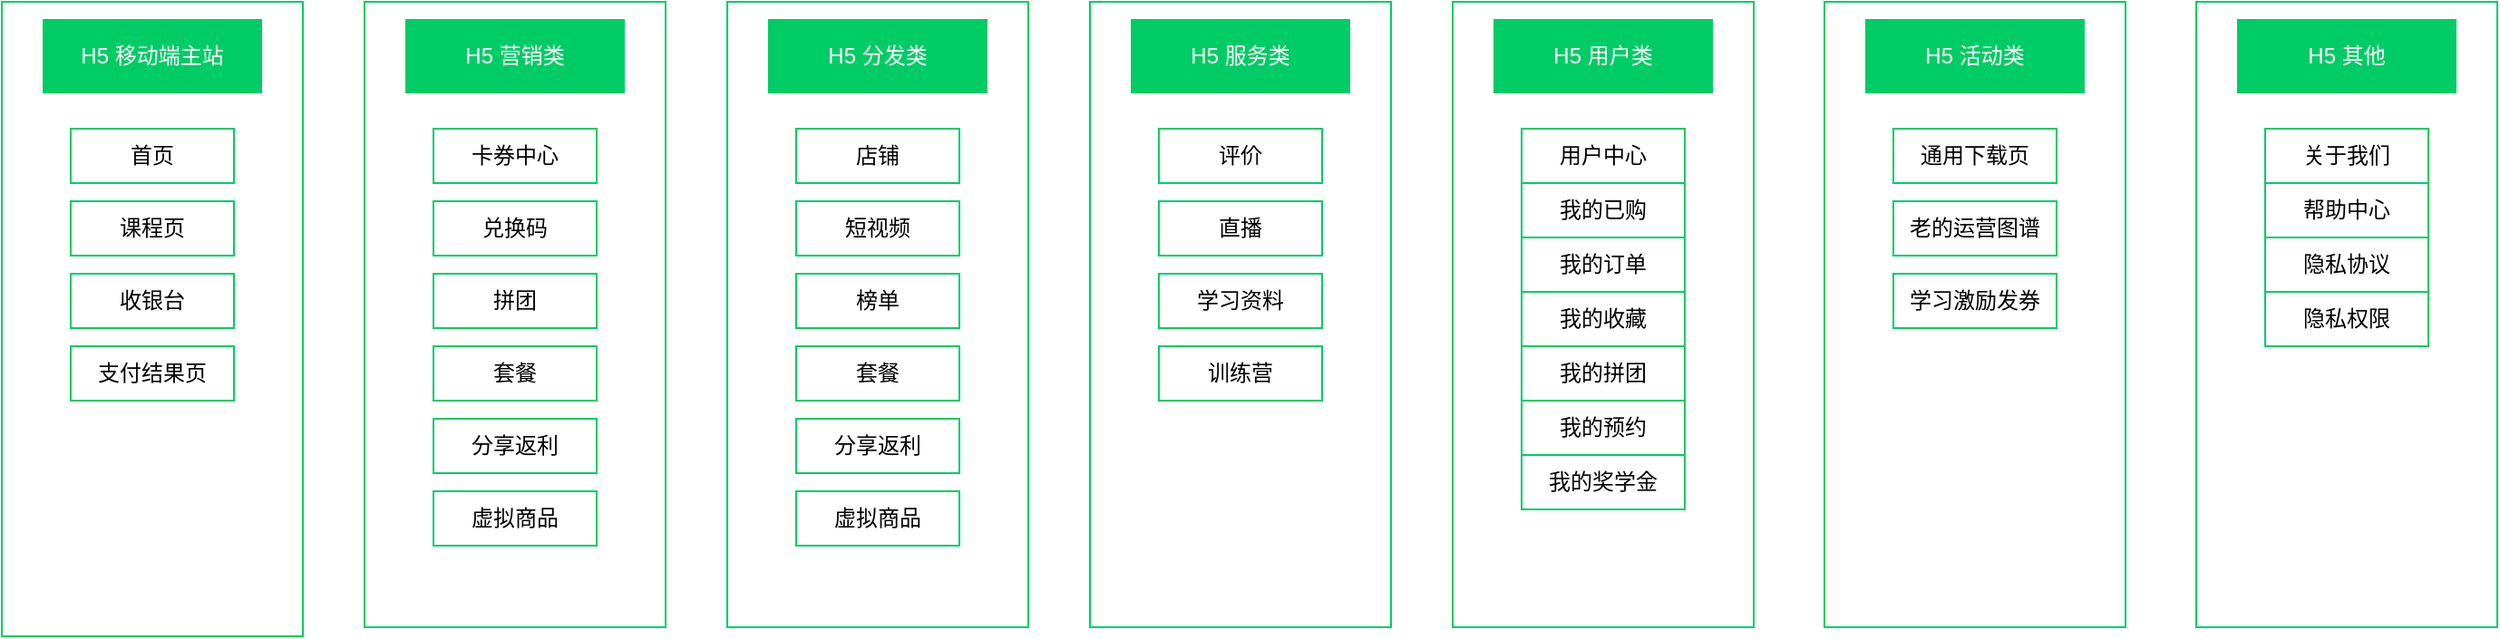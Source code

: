 <mxfile version="13.8.5" type="github">
  <diagram id="gfnUJu7TLGORwSLl_J-d" name="Page-1">
    <mxGraphModel dx="1004" dy="705" grid="1" gridSize="10" guides="1" tooltips="1" connect="1" arrows="1" fold="1" page="1" pageScale="1" pageWidth="827" pageHeight="1169" math="0" shadow="0">
      <root>
        <mxCell id="0" />
        <mxCell id="1" parent="0" />
        <mxCell id="xJqPMLtHzBKI9CbUthfr-11" value="" style="rounded=0;whiteSpace=wrap;html=1;strokeColor=#00CC66;fillColor=#FFFFFF;" parent="1" vertex="1">
          <mxGeometry x="70" y="190" width="166" height="350" as="geometry" />
        </mxCell>
        <mxCell id="KTYjkmk88nUUxBB73JGT-1" value="&lt;font color=&quot;#ffffff&quot;&gt;H5 移动端主站&lt;/font&gt;" style="rounded=0;whiteSpace=wrap;html=1;strokeColor=#00CC66;fillColor=#00CC66;" parent="1" vertex="1">
          <mxGeometry x="93" y="200" width="120" height="40" as="geometry" />
        </mxCell>
        <mxCell id="xJqPMLtHzBKI9CbUthfr-13" value="" style="rounded=0;whiteSpace=wrap;html=1;strokeColor=#00CC66;fillColor=#FFFFFF;" parent="1" vertex="1">
          <mxGeometry x="270" y="190" width="166" height="345" as="geometry" />
        </mxCell>
        <mxCell id="xJqPMLtHzBKI9CbUthfr-14" value="&lt;span style=&quot;color: rgb(255 , 255 , 255)&quot;&gt;H5 营销类&lt;/span&gt;" style="rounded=0;whiteSpace=wrap;html=1;strokeColor=#00CC66;fillColor=#00CC66;" parent="1" vertex="1">
          <mxGeometry x="293" y="200" width="120" height="40" as="geometry" />
        </mxCell>
        <mxCell id="xJqPMLtHzBKI9CbUthfr-15" value="卡券中心" style="rounded=0;whiteSpace=wrap;html=1;strokeColor=#00CC66;fillColor=#FFFFFF;" parent="1" vertex="1">
          <mxGeometry x="308" y="260" width="90" height="30" as="geometry" />
        </mxCell>
        <mxCell id="xJqPMLtHzBKI9CbUthfr-16" value="兑换码" style="rounded=0;whiteSpace=wrap;html=1;strokeColor=#00CC66;fillColor=#FFFFFF;" parent="1" vertex="1">
          <mxGeometry x="308" y="300" width="90" height="30" as="geometry" />
        </mxCell>
        <mxCell id="xJqPMLtHzBKI9CbUthfr-17" value="拼团" style="rounded=0;whiteSpace=wrap;html=1;strokeColor=#00CC66;fillColor=#FFFFFF;" parent="1" vertex="1">
          <mxGeometry x="308" y="340" width="90" height="30" as="geometry" />
        </mxCell>
        <mxCell id="xJqPMLtHzBKI9CbUthfr-18" value="套餐" style="rounded=0;whiteSpace=wrap;html=1;strokeColor=#00CC66;fillColor=#FFFFFF;" parent="1" vertex="1">
          <mxGeometry x="308" y="380" width="90" height="30" as="geometry" />
        </mxCell>
        <mxCell id="xJqPMLtHzBKI9CbUthfr-19" value="分享返利" style="rounded=0;whiteSpace=wrap;html=1;strokeColor=#00CC66;fillColor=#FFFFFF;" parent="1" vertex="1">
          <mxGeometry x="308" y="420" width="90" height="30" as="geometry" />
        </mxCell>
        <mxCell id="xJqPMLtHzBKI9CbUthfr-20" value="虚拟商品" style="rounded=0;whiteSpace=wrap;html=1;strokeColor=#00CC66;fillColor=#FFFFFF;" parent="1" vertex="1">
          <mxGeometry x="308" y="460" width="90" height="30" as="geometry" />
        </mxCell>
        <mxCell id="xJqPMLtHzBKI9CbUthfr-28" value="" style="rounded=0;whiteSpace=wrap;html=1;strokeColor=#00CC66;fillColor=#FFFFFF;" parent="1" vertex="1">
          <mxGeometry x="470" y="190" width="166" height="345" as="geometry" />
        </mxCell>
        <mxCell id="xJqPMLtHzBKI9CbUthfr-29" value="&lt;span style=&quot;color: rgb(255 , 255 , 255)&quot;&gt;H5 分发类&lt;/span&gt;" style="rounded=0;whiteSpace=wrap;html=1;strokeColor=#00CC66;fillColor=#00CC66;" parent="1" vertex="1">
          <mxGeometry x="493" y="200" width="120" height="40" as="geometry" />
        </mxCell>
        <mxCell id="xJqPMLtHzBKI9CbUthfr-30" value="店铺" style="rounded=0;whiteSpace=wrap;html=1;strokeColor=#00CC66;fillColor=#FFFFFF;" parent="1" vertex="1">
          <mxGeometry x="508" y="260" width="90" height="30" as="geometry" />
        </mxCell>
        <mxCell id="xJqPMLtHzBKI9CbUthfr-31" value="短视频" style="rounded=0;whiteSpace=wrap;html=1;strokeColor=#00CC66;fillColor=#FFFFFF;" parent="1" vertex="1">
          <mxGeometry x="508" y="300" width="90" height="30" as="geometry" />
        </mxCell>
        <mxCell id="xJqPMLtHzBKI9CbUthfr-32" value="榜单" style="rounded=0;whiteSpace=wrap;html=1;strokeColor=#00CC66;fillColor=#FFFFFF;" parent="1" vertex="1">
          <mxGeometry x="508" y="340" width="90" height="30" as="geometry" />
        </mxCell>
        <mxCell id="xJqPMLtHzBKI9CbUthfr-33" value="套餐" style="rounded=0;whiteSpace=wrap;html=1;strokeColor=#00CC66;fillColor=#FFFFFF;" parent="1" vertex="1">
          <mxGeometry x="508" y="380" width="90" height="30" as="geometry" />
        </mxCell>
        <mxCell id="xJqPMLtHzBKI9CbUthfr-34" value="分享返利" style="rounded=0;whiteSpace=wrap;html=1;strokeColor=#00CC66;fillColor=#FFFFFF;" parent="1" vertex="1">
          <mxGeometry x="508" y="420" width="90" height="30" as="geometry" />
        </mxCell>
        <mxCell id="xJqPMLtHzBKI9CbUthfr-35" value="虚拟商品" style="rounded=0;whiteSpace=wrap;html=1;strokeColor=#00CC66;fillColor=#FFFFFF;" parent="1" vertex="1">
          <mxGeometry x="508" y="460" width="90" height="30" as="geometry" />
        </mxCell>
        <mxCell id="xJqPMLtHzBKI9CbUthfr-36" value="" style="rounded=0;whiteSpace=wrap;html=1;strokeColor=#00CC66;fillColor=#FFFFFF;" parent="1" vertex="1">
          <mxGeometry x="1280" y="190" width="166" height="345" as="geometry" />
        </mxCell>
        <mxCell id="xJqPMLtHzBKI9CbUthfr-37" value="&lt;span style=&quot;color: rgb(255 , 255 , 255)&quot;&gt;H5 其他&lt;/span&gt;" style="rounded=0;whiteSpace=wrap;html=1;strokeColor=#00CC66;fillColor=#00CC66;" parent="1" vertex="1">
          <mxGeometry x="1303" y="200" width="120" height="40" as="geometry" />
        </mxCell>
        <mxCell id="xJqPMLtHzBKI9CbUthfr-38" value="关于我们" style="rounded=0;whiteSpace=wrap;html=1;strokeColor=#00CC66;fillColor=#FFFFFF;" parent="1" vertex="1">
          <mxGeometry x="1318" y="260" width="90" height="30" as="geometry" />
        </mxCell>
        <mxCell id="xJqPMLtHzBKI9CbUthfr-39" value="帮助中心" style="rounded=0;whiteSpace=wrap;html=1;strokeColor=#00CC66;fillColor=#FFFFFF;" parent="1" vertex="1">
          <mxGeometry x="1318" y="290" width="90" height="30" as="geometry" />
        </mxCell>
        <mxCell id="xJqPMLtHzBKI9CbUthfr-40" value="隐私协议" style="rounded=0;whiteSpace=wrap;html=1;strokeColor=#00CC66;fillColor=#FFFFFF;" parent="1" vertex="1">
          <mxGeometry x="1318" y="320" width="90" height="30" as="geometry" />
        </mxCell>
        <mxCell id="xJqPMLtHzBKI9CbUthfr-41" value="隐私权限" style="rounded=0;whiteSpace=wrap;html=1;strokeColor=#00CC66;fillColor=#FFFFFF;" parent="1" vertex="1">
          <mxGeometry x="1318" y="350" width="90" height="30" as="geometry" />
        </mxCell>
        <mxCell id="xJqPMLtHzBKI9CbUthfr-44" value="" style="rounded=0;whiteSpace=wrap;html=1;strokeColor=#00CC66;fillColor=#FFFFFF;" parent="1" vertex="1">
          <mxGeometry x="670" y="190" width="166" height="345" as="geometry" />
        </mxCell>
        <mxCell id="xJqPMLtHzBKI9CbUthfr-45" value="&lt;span style=&quot;color: rgb(255 , 255 , 255)&quot;&gt;H5 服务类&lt;/span&gt;" style="rounded=0;whiteSpace=wrap;html=1;strokeColor=#00CC66;fillColor=#00CC66;" parent="1" vertex="1">
          <mxGeometry x="693" y="200" width="120" height="40" as="geometry" />
        </mxCell>
        <mxCell id="xJqPMLtHzBKI9CbUthfr-46" value="评价" style="rounded=0;whiteSpace=wrap;html=1;strokeColor=#00CC66;fillColor=#FFFFFF;" parent="1" vertex="1">
          <mxGeometry x="708" y="260" width="90" height="30" as="geometry" />
        </mxCell>
        <mxCell id="xJqPMLtHzBKI9CbUthfr-47" value="直播" style="rounded=0;whiteSpace=wrap;html=1;strokeColor=#00CC66;fillColor=#FFFFFF;" parent="1" vertex="1">
          <mxGeometry x="708" y="300" width="90" height="30" as="geometry" />
        </mxCell>
        <mxCell id="xJqPMLtHzBKI9CbUthfr-48" value="学习资料" style="rounded=0;whiteSpace=wrap;html=1;strokeColor=#00CC66;fillColor=#FFFFFF;" parent="1" vertex="1">
          <mxGeometry x="708" y="340" width="90" height="30" as="geometry" />
        </mxCell>
        <mxCell id="xJqPMLtHzBKI9CbUthfr-49" value="训练营" style="rounded=0;whiteSpace=wrap;html=1;strokeColor=#00CC66;fillColor=#FFFFFF;" parent="1" vertex="1">
          <mxGeometry x="708" y="380" width="90" height="30" as="geometry" />
        </mxCell>
        <mxCell id="xJqPMLtHzBKI9CbUthfr-52" value="" style="rounded=0;whiteSpace=wrap;html=1;strokeColor=#00CC66;fillColor=#FFFFFF;" parent="1" vertex="1">
          <mxGeometry x="870" y="190" width="166" height="345" as="geometry" />
        </mxCell>
        <mxCell id="xJqPMLtHzBKI9CbUthfr-53" value="&lt;span style=&quot;color: rgb(255 , 255 , 255)&quot;&gt;H5 用户类&lt;/span&gt;" style="rounded=0;whiteSpace=wrap;html=1;strokeColor=#00CC66;fillColor=#00CC66;" parent="1" vertex="1">
          <mxGeometry x="893" y="200" width="120" height="40" as="geometry" />
        </mxCell>
        <mxCell id="xJqPMLtHzBKI9CbUthfr-54" value="用户中心" style="rounded=0;whiteSpace=wrap;html=1;strokeColor=#00CC66;fillColor=#FFFFFF;" parent="1" vertex="1">
          <mxGeometry x="908" y="260" width="90" height="30" as="geometry" />
        </mxCell>
        <mxCell id="xJqPMLtHzBKI9CbUthfr-55" value="我的已购" style="rounded=0;whiteSpace=wrap;html=1;strokeColor=#00CC66;fillColor=#FFFFFF;" parent="1" vertex="1">
          <mxGeometry x="908" y="290" width="90" height="30" as="geometry" />
        </mxCell>
        <mxCell id="xJqPMLtHzBKI9CbUthfr-56" value="我的订单" style="rounded=0;whiteSpace=wrap;html=1;strokeColor=#00CC66;fillColor=#FFFFFF;" parent="1" vertex="1">
          <mxGeometry x="908" y="320" width="90" height="30" as="geometry" />
        </mxCell>
        <mxCell id="xJqPMLtHzBKI9CbUthfr-57" value="我的收藏" style="rounded=0;whiteSpace=wrap;html=1;strokeColor=#00CC66;fillColor=#FFFFFF;" parent="1" vertex="1">
          <mxGeometry x="908" y="350" width="90" height="30" as="geometry" />
        </mxCell>
        <mxCell id="xJqPMLtHzBKI9CbUthfr-58" value="我的拼团" style="rounded=0;whiteSpace=wrap;html=1;strokeColor=#00CC66;fillColor=#FFFFFF;" parent="1" vertex="1">
          <mxGeometry x="908" y="380" width="90" height="30" as="geometry" />
        </mxCell>
        <mxCell id="xJqPMLtHzBKI9CbUthfr-59" value="我的预约" style="rounded=0;whiteSpace=wrap;html=1;strokeColor=#00CC66;fillColor=#FFFFFF;" parent="1" vertex="1">
          <mxGeometry x="908" y="410" width="90" height="30" as="geometry" />
        </mxCell>
        <mxCell id="xJqPMLtHzBKI9CbUthfr-60" value="我的奖学金" style="rounded=0;whiteSpace=wrap;html=1;strokeColor=#00CC66;fillColor=#FFFFFF;" parent="1" vertex="1">
          <mxGeometry x="908" y="440" width="90" height="30" as="geometry" />
        </mxCell>
        <mxCell id="xJqPMLtHzBKI9CbUthfr-67" value="" style="rounded=0;whiteSpace=wrap;html=1;strokeColor=#00CC66;fillColor=#FFFFFF;" parent="1" vertex="1">
          <mxGeometry x="1075" y="190" width="166" height="345" as="geometry" />
        </mxCell>
        <mxCell id="xJqPMLtHzBKI9CbUthfr-68" value="&lt;span style=&quot;color: rgb(255 , 255 , 255)&quot;&gt;H5 活动类&lt;/span&gt;" style="rounded=0;whiteSpace=wrap;html=1;strokeColor=#00CC66;fillColor=#00CC66;" parent="1" vertex="1">
          <mxGeometry x="1098" y="200" width="120" height="40" as="geometry" />
        </mxCell>
        <mxCell id="xJqPMLtHzBKI9CbUthfr-69" value="首页" style="rounded=0;whiteSpace=wrap;html=1;strokeColor=#00CC66;fillColor=#FFFFFF;" parent="1" vertex="1">
          <mxGeometry x="108" y="260" width="90" height="30" as="geometry" />
        </mxCell>
        <mxCell id="xJqPMLtHzBKI9CbUthfr-70" value="课程页" style="rounded=0;whiteSpace=wrap;html=1;strokeColor=#00CC66;fillColor=#FFFFFF;" parent="1" vertex="1">
          <mxGeometry x="108" y="300" width="90" height="30" as="geometry" />
        </mxCell>
        <mxCell id="xJqPMLtHzBKI9CbUthfr-71" value="收银台" style="rounded=0;whiteSpace=wrap;html=1;strokeColor=#00CC66;fillColor=#FFFFFF;" parent="1" vertex="1">
          <mxGeometry x="108" y="340" width="90" height="30" as="geometry" />
        </mxCell>
        <mxCell id="xJqPMLtHzBKI9CbUthfr-72" value="支付结果页" style="rounded=0;whiteSpace=wrap;html=1;strokeColor=#00CC66;fillColor=#FFFFFF;" parent="1" vertex="1">
          <mxGeometry x="108" y="380" width="90" height="30" as="geometry" />
        </mxCell>
        <mxCell id="xJqPMLtHzBKI9CbUthfr-7" value="通用下载页" style="rounded=0;whiteSpace=wrap;html=1;strokeColor=#00CC66;fillColor=#FFFFFF;" parent="1" vertex="1">
          <mxGeometry x="1113" y="260" width="90" height="30" as="geometry" />
        </mxCell>
        <mxCell id="xJqPMLtHzBKI9CbUthfr-8" value="老的运营图谱" style="rounded=0;whiteSpace=wrap;html=1;strokeColor=#00CC66;fillColor=#FFFFFF;" parent="1" vertex="1">
          <mxGeometry x="1113" y="300" width="90" height="30" as="geometry" />
        </mxCell>
        <mxCell id="xJqPMLtHzBKI9CbUthfr-85" value="学习激励发券" style="rounded=0;whiteSpace=wrap;html=1;strokeColor=#00CC66;fillColor=#FFFFFF;" parent="1" vertex="1">
          <mxGeometry x="1113" y="340" width="90" height="30" as="geometry" />
        </mxCell>
      </root>
    </mxGraphModel>
  </diagram>
</mxfile>
